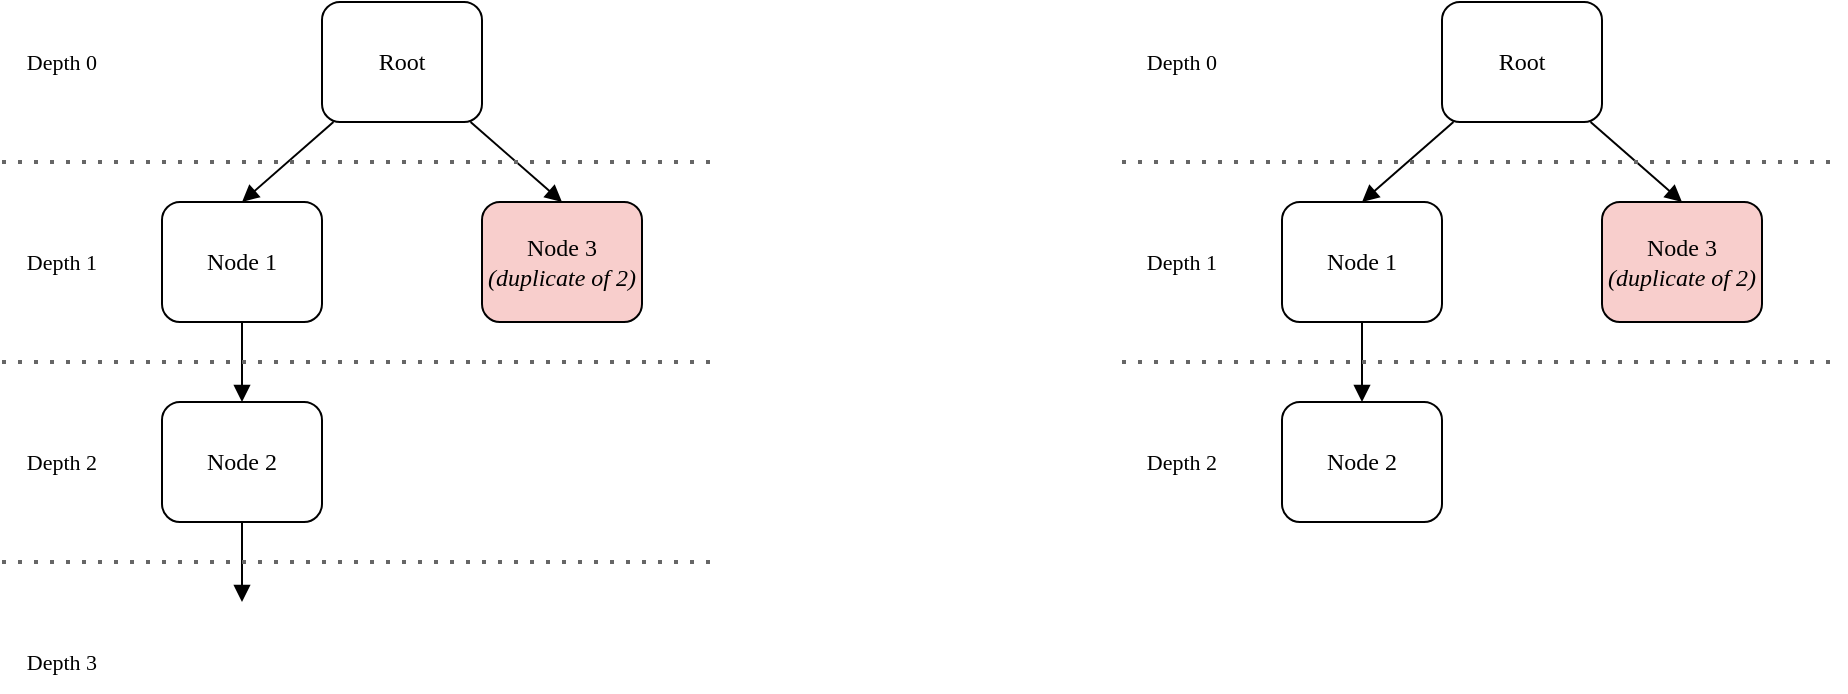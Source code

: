 <mxfile version="28.2.5">
  <diagram id="byXjQ-FVxBAed2GFHeMV" name="Page-1">
    <mxGraphModel dx="690" dy="412" grid="1" gridSize="10" guides="1" tooltips="1" connect="1" arrows="1" fold="1" page="1" pageScale="1" pageWidth="1169" pageHeight="827" math="0" shadow="0">
      <root>
        <mxCell id="0" />
        <mxCell id="1" parent="0" />
        <mxCell id="3DrkHUAuv51QnaSY-TX0-9" style="shape=connector;rounded=0;orthogonalLoop=1;jettySize=auto;html=1;entryX=0.5;entryY=0;entryDx=0;entryDy=0;strokeColor=default;align=center;verticalAlign=middle;fontFamily=Times New Roman;fontSize=11;fontColor=default;labelBackgroundColor=default;endArrow=block;endFill=1;" edge="1" parent="1" source="3DrkHUAuv51QnaSY-TX0-4" target="3DrkHUAuv51QnaSY-TX0-5">
          <mxGeometry relative="1" as="geometry" />
        </mxCell>
        <mxCell id="3DrkHUAuv51QnaSY-TX0-10" style="shape=connector;rounded=0;orthogonalLoop=1;jettySize=auto;html=1;entryX=0.5;entryY=0;entryDx=0;entryDy=0;strokeColor=default;align=center;verticalAlign=middle;fontFamily=Times New Roman;fontSize=11;fontColor=default;labelBackgroundColor=default;endArrow=block;endFill=1;" edge="1" parent="1" source="3DrkHUAuv51QnaSY-TX0-4" target="3DrkHUAuv51QnaSY-TX0-6">
          <mxGeometry relative="1" as="geometry" />
        </mxCell>
        <mxCell id="3DrkHUAuv51QnaSY-TX0-4" value="Root" style="rounded=1;whiteSpace=wrap;html=1;fontFamily=Times New Roman;" vertex="1" parent="1">
          <mxGeometry x="480" y="100" width="80" height="60" as="geometry" />
        </mxCell>
        <mxCell id="3DrkHUAuv51QnaSY-TX0-8" value="" style="edgeStyle=orthogonalEdgeStyle;rounded=0;orthogonalLoop=1;jettySize=auto;html=1;endArrow=block;endFill=1;fontFamily=Times New Roman;" edge="1" parent="1" source="3DrkHUAuv51QnaSY-TX0-5" target="3DrkHUAuv51QnaSY-TX0-7">
          <mxGeometry relative="1" as="geometry" />
        </mxCell>
        <mxCell id="3DrkHUAuv51QnaSY-TX0-5" value="Node 1" style="rounded=1;whiteSpace=wrap;html=1;fontFamily=Times New Roman;" vertex="1" parent="1">
          <mxGeometry x="400" y="200" width="80" height="60" as="geometry" />
        </mxCell>
        <mxCell id="3DrkHUAuv51QnaSY-TX0-6" value="Node 3&lt;div&gt;&lt;i&gt;(duplicate of 2)&lt;/i&gt;&lt;/div&gt;" style="rounded=1;whiteSpace=wrap;html=1;fontFamily=Times New Roman;fillColor=#f8cecc;strokeColor=default;" vertex="1" parent="1">
          <mxGeometry x="560" y="200" width="80" height="60" as="geometry" />
        </mxCell>
        <mxCell id="3DrkHUAuv51QnaSY-TX0-42" value="" style="edgeStyle=orthogonalEdgeStyle;shape=connector;rounded=0;orthogonalLoop=1;jettySize=auto;html=1;strokeColor=default;align=center;verticalAlign=middle;fontFamily=Helvetica;fontSize=11;fontColor=default;labelBackgroundColor=default;endArrow=block;endFill=1;" edge="1" parent="1" source="3DrkHUAuv51QnaSY-TX0-7">
          <mxGeometry relative="1" as="geometry">
            <mxPoint x="440" y="400" as="targetPoint" />
          </mxGeometry>
        </mxCell>
        <mxCell id="3DrkHUAuv51QnaSY-TX0-7" value="Node 2" style="rounded=1;whiteSpace=wrap;html=1;fontFamily=Times New Roman;" vertex="1" parent="1">
          <mxGeometry x="400" y="300" width="80" height="60" as="geometry" />
        </mxCell>
        <mxCell id="3DrkHUAuv51QnaSY-TX0-22" value="" style="endArrow=none;dashed=1;html=1;dashPattern=1 3;strokeWidth=2;rounded=0;align=center;verticalAlign=middle;fontFamily=Times New Roman;fontSize=11;fontColor=default;labelBackgroundColor=default;edgeStyle=orthogonalEdgeStyle;fillColor=#f5f5f5;strokeColor=#666666;" edge="1" parent="1">
          <mxGeometry width="50" height="50" relative="1" as="geometry">
            <mxPoint x="320" y="280" as="sourcePoint" />
            <mxPoint x="680" y="280" as="targetPoint" />
          </mxGeometry>
        </mxCell>
        <mxCell id="3DrkHUAuv51QnaSY-TX0-23" value="Depth 1" style="text;html=1;align=center;verticalAlign=middle;whiteSpace=wrap;rounded=0;fontFamily=Times New Roman;fontSize=11;fontColor=default;labelBackgroundColor=default;" vertex="1" parent="1">
          <mxGeometry x="320" y="215" width="60" height="30" as="geometry" />
        </mxCell>
        <mxCell id="3DrkHUAuv51QnaSY-TX0-25" value="Depth 2" style="text;html=1;align=center;verticalAlign=middle;whiteSpace=wrap;rounded=0;fontFamily=Times New Roman;fontSize=11;fontColor=default;labelBackgroundColor=default;" vertex="1" parent="1">
          <mxGeometry x="320" y="315" width="60" height="30" as="geometry" />
        </mxCell>
        <mxCell id="3DrkHUAuv51QnaSY-TX0-26" value="Depth 0" style="text;html=1;align=center;verticalAlign=middle;whiteSpace=wrap;rounded=0;fontFamily=Times New Roman;fontSize=11;fontColor=default;labelBackgroundColor=default;" vertex="1" parent="1">
          <mxGeometry x="320" y="115" width="60" height="30" as="geometry" />
        </mxCell>
        <mxCell id="3DrkHUAuv51QnaSY-TX0-27" value="" style="endArrow=none;dashed=1;html=1;dashPattern=1 3;strokeWidth=2;rounded=0;align=center;verticalAlign=middle;fontFamily=Times New Roman;fontSize=11;fontColor=default;labelBackgroundColor=default;edgeStyle=orthogonalEdgeStyle;fillColor=#f5f5f5;strokeColor=#666666;" edge="1" parent="1">
          <mxGeometry width="50" height="50" relative="1" as="geometry">
            <mxPoint x="320" y="180" as="sourcePoint" />
            <mxPoint x="680" y="180" as="targetPoint" />
          </mxGeometry>
        </mxCell>
        <mxCell id="3DrkHUAuv51QnaSY-TX0-28" style="shape=connector;rounded=0;orthogonalLoop=1;jettySize=auto;html=1;entryX=0.5;entryY=0;entryDx=0;entryDy=0;strokeColor=default;align=center;verticalAlign=middle;fontFamily=Times New Roman;fontSize=11;fontColor=default;labelBackgroundColor=default;endArrow=block;endFill=1;" edge="1" parent="1" source="3DrkHUAuv51QnaSY-TX0-30" target="3DrkHUAuv51QnaSY-TX0-32">
          <mxGeometry relative="1" as="geometry" />
        </mxCell>
        <mxCell id="3DrkHUAuv51QnaSY-TX0-29" style="shape=connector;rounded=0;orthogonalLoop=1;jettySize=auto;html=1;entryX=0.5;entryY=0;entryDx=0;entryDy=0;strokeColor=default;align=center;verticalAlign=middle;fontFamily=Times New Roman;fontSize=11;fontColor=default;labelBackgroundColor=default;endArrow=block;endFill=1;" edge="1" parent="1" source="3DrkHUAuv51QnaSY-TX0-30" target="3DrkHUAuv51QnaSY-TX0-33">
          <mxGeometry relative="1" as="geometry" />
        </mxCell>
        <mxCell id="3DrkHUAuv51QnaSY-TX0-30" value="Root" style="rounded=1;whiteSpace=wrap;html=1;fontFamily=Times New Roman;" vertex="1" parent="1">
          <mxGeometry x="1040" y="100" width="80" height="60" as="geometry" />
        </mxCell>
        <mxCell id="3DrkHUAuv51QnaSY-TX0-31" value="" style="edgeStyle=orthogonalEdgeStyle;rounded=0;orthogonalLoop=1;jettySize=auto;html=1;endArrow=block;endFill=1;fontFamily=Times New Roman;" edge="1" parent="1" source="3DrkHUAuv51QnaSY-TX0-32" target="3DrkHUAuv51QnaSY-TX0-34">
          <mxGeometry relative="1" as="geometry" />
        </mxCell>
        <mxCell id="3DrkHUAuv51QnaSY-TX0-32" value="Node 1" style="rounded=1;whiteSpace=wrap;html=1;fontFamily=Times New Roman;" vertex="1" parent="1">
          <mxGeometry x="960" y="200" width="80" height="60" as="geometry" />
        </mxCell>
        <mxCell id="3DrkHUAuv51QnaSY-TX0-33" value="Node 3&lt;div&gt;&lt;i&gt;(duplicate of 2)&lt;/i&gt;&lt;/div&gt;" style="rounded=1;whiteSpace=wrap;html=1;fontFamily=Times New Roman;fillColor=#f8cecc;strokeColor=default;" vertex="1" parent="1">
          <mxGeometry x="1120" y="200" width="80" height="60" as="geometry" />
        </mxCell>
        <mxCell id="3DrkHUAuv51QnaSY-TX0-34" value="Node 2" style="rounded=1;whiteSpace=wrap;html=1;fontFamily=Times New Roman;" vertex="1" parent="1">
          <mxGeometry x="960" y="300" width="80" height="60" as="geometry" />
        </mxCell>
        <mxCell id="3DrkHUAuv51QnaSY-TX0-35" value="" style="endArrow=none;dashed=1;html=1;dashPattern=1 3;strokeWidth=2;rounded=0;align=center;verticalAlign=middle;fontFamily=Times New Roman;fontSize=11;fontColor=default;labelBackgroundColor=default;edgeStyle=orthogonalEdgeStyle;fillColor=#f5f5f5;strokeColor=#666666;" edge="1" parent="1">
          <mxGeometry width="50" height="50" relative="1" as="geometry">
            <mxPoint x="880" y="280" as="sourcePoint" />
            <mxPoint x="1240" y="280" as="targetPoint" />
          </mxGeometry>
        </mxCell>
        <mxCell id="3DrkHUAuv51QnaSY-TX0-36" value="Depth 1" style="text;html=1;align=center;verticalAlign=middle;whiteSpace=wrap;rounded=0;fontFamily=Times New Roman;fontSize=11;fontColor=default;labelBackgroundColor=default;" vertex="1" parent="1">
          <mxGeometry x="880" y="215" width="60" height="30" as="geometry" />
        </mxCell>
        <mxCell id="3DrkHUAuv51QnaSY-TX0-37" value="Depth 2" style="text;html=1;align=center;verticalAlign=middle;whiteSpace=wrap;rounded=0;fontFamily=Times New Roman;fontSize=11;fontColor=default;labelBackgroundColor=default;" vertex="1" parent="1">
          <mxGeometry x="880" y="315" width="60" height="30" as="geometry" />
        </mxCell>
        <mxCell id="3DrkHUAuv51QnaSY-TX0-38" value="Depth 0" style="text;html=1;align=center;verticalAlign=middle;whiteSpace=wrap;rounded=0;fontFamily=Times New Roman;fontSize=11;fontColor=default;labelBackgroundColor=default;" vertex="1" parent="1">
          <mxGeometry x="880" y="115" width="60" height="30" as="geometry" />
        </mxCell>
        <mxCell id="3DrkHUAuv51QnaSY-TX0-39" value="" style="endArrow=none;dashed=1;html=1;dashPattern=1 3;strokeWidth=2;rounded=0;align=center;verticalAlign=middle;fontFamily=Times New Roman;fontSize=11;fontColor=default;labelBackgroundColor=default;edgeStyle=orthogonalEdgeStyle;fillColor=#f5f5f5;strokeColor=#666666;" edge="1" parent="1">
          <mxGeometry width="50" height="50" relative="1" as="geometry">
            <mxPoint x="880" y="180" as="sourcePoint" />
            <mxPoint x="1240" y="180" as="targetPoint" />
          </mxGeometry>
        </mxCell>
        <mxCell id="3DrkHUAuv51QnaSY-TX0-40" value="" style="endArrow=none;dashed=1;html=1;dashPattern=1 3;strokeWidth=2;rounded=0;align=center;verticalAlign=middle;fontFamily=Times New Roman;fontSize=11;fontColor=default;labelBackgroundColor=default;edgeStyle=orthogonalEdgeStyle;fillColor=#f5f5f5;strokeColor=#666666;" edge="1" parent="1">
          <mxGeometry width="50" height="50" relative="1" as="geometry">
            <mxPoint x="320" y="380" as="sourcePoint" />
            <mxPoint x="680" y="380" as="targetPoint" />
          </mxGeometry>
        </mxCell>
        <mxCell id="3DrkHUAuv51QnaSY-TX0-44" value="Depth 3" style="text;html=1;align=center;verticalAlign=middle;whiteSpace=wrap;rounded=0;fontFamily=Times New Roman;fontSize=11;fontColor=default;labelBackgroundColor=default;" vertex="1" parent="1">
          <mxGeometry x="320" y="415" width="60" height="30" as="geometry" />
        </mxCell>
      </root>
    </mxGraphModel>
  </diagram>
</mxfile>
